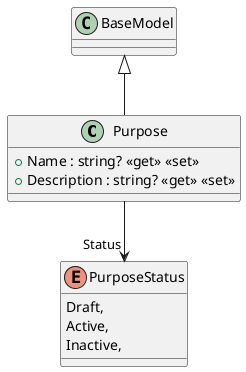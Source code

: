 @startuml
class Purpose {
    + Name : string? <<get>> <<set>>
    + Description : string? <<get>> <<set>>
}
enum PurposeStatus {
    Draft,
    Active,
    Inactive,
}
BaseModel <|-- Purpose
Purpose --> "Status" PurposeStatus
@enduml

